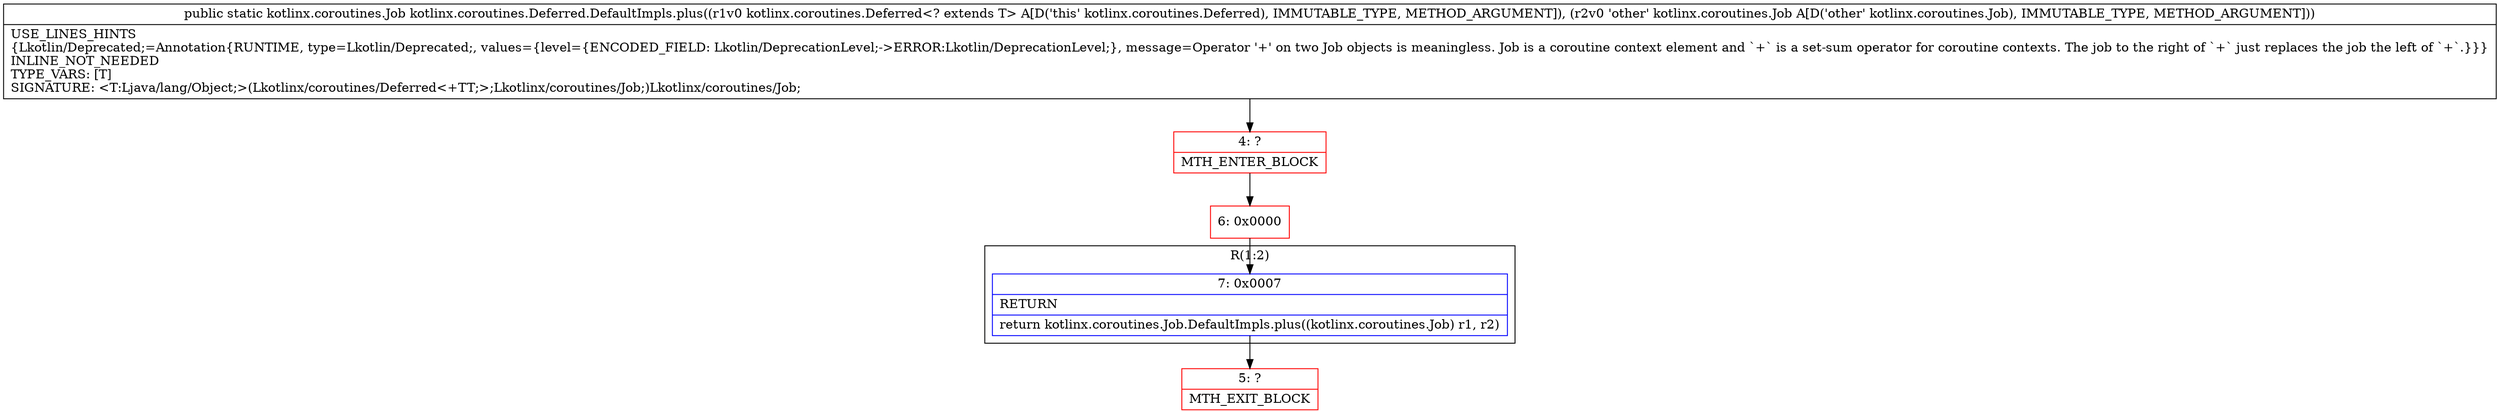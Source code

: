 digraph "CFG forkotlinx.coroutines.Deferred.DefaultImpls.plus(Lkotlinx\/coroutines\/Deferred;Lkotlinx\/coroutines\/Job;)Lkotlinx\/coroutines\/Job;" {
subgraph cluster_Region_372402135 {
label = "R(1:2)";
node [shape=record,color=blue];
Node_7 [shape=record,label="{7\:\ 0x0007|RETURN\l|return kotlinx.coroutines.Job.DefaultImpls.plus((kotlinx.coroutines.Job) r1, r2)\l}"];
}
Node_4 [shape=record,color=red,label="{4\:\ ?|MTH_ENTER_BLOCK\l}"];
Node_6 [shape=record,color=red,label="{6\:\ 0x0000}"];
Node_5 [shape=record,color=red,label="{5\:\ ?|MTH_EXIT_BLOCK\l}"];
MethodNode[shape=record,label="{public static kotlinx.coroutines.Job kotlinx.coroutines.Deferred.DefaultImpls.plus((r1v0 kotlinx.coroutines.Deferred\<? extends T\> A[D('this' kotlinx.coroutines.Deferred), IMMUTABLE_TYPE, METHOD_ARGUMENT]), (r2v0 'other' kotlinx.coroutines.Job A[D('other' kotlinx.coroutines.Job), IMMUTABLE_TYPE, METHOD_ARGUMENT]))  | USE_LINES_HINTS\l\{Lkotlin\/Deprecated;=Annotation\{RUNTIME, type=Lkotlin\/Deprecated;, values=\{level=\{ENCODED_FIELD: Lkotlin\/DeprecationLevel;\-\>ERROR:Lkotlin\/DeprecationLevel;\}, message=Operator '+' on two Job objects is meaningless. Job is a coroutine context element and `+` is a set\-sum operator for coroutine contexts. The job to the right of `+` just replaces the job the left of `+`.\}\}\}\lINLINE_NOT_NEEDED\lTYPE_VARS: [T]\lSIGNATURE: \<T:Ljava\/lang\/Object;\>(Lkotlinx\/coroutines\/Deferred\<+TT;\>;Lkotlinx\/coroutines\/Job;)Lkotlinx\/coroutines\/Job;\l}"];
MethodNode -> Node_4;Node_7 -> Node_5;
Node_4 -> Node_6;
Node_6 -> Node_7;
}

